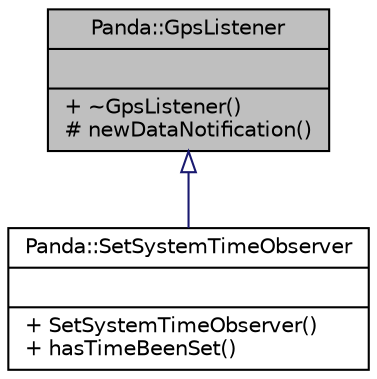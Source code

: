 digraph "Panda::GpsListener"
{
  edge [fontname="Helvetica",fontsize="10",labelfontname="Helvetica",labelfontsize="10"];
  node [fontname="Helvetica",fontsize="10",shape=record];
  Node1 [label="{Panda::GpsListener\n||+ ~GpsListener()\l# newDataNotification()\l}",height=0.2,width=0.4,color="black", fillcolor="grey75", style="filled", fontcolor="black"];
  Node1 -> Node2 [dir="back",color="midnightblue",fontsize="10",style="solid",arrowtail="onormal",fontname="Helvetica"];
  Node2 [label="{Panda::SetSystemTimeObserver\n||+ SetSystemTimeObserver()\l+ hasTimeBeenSet()\l}",height=0.2,width=0.4,color="black", fillcolor="white", style="filled",URL="$class_panda_1_1_set_system_time_observer.html"];
}
